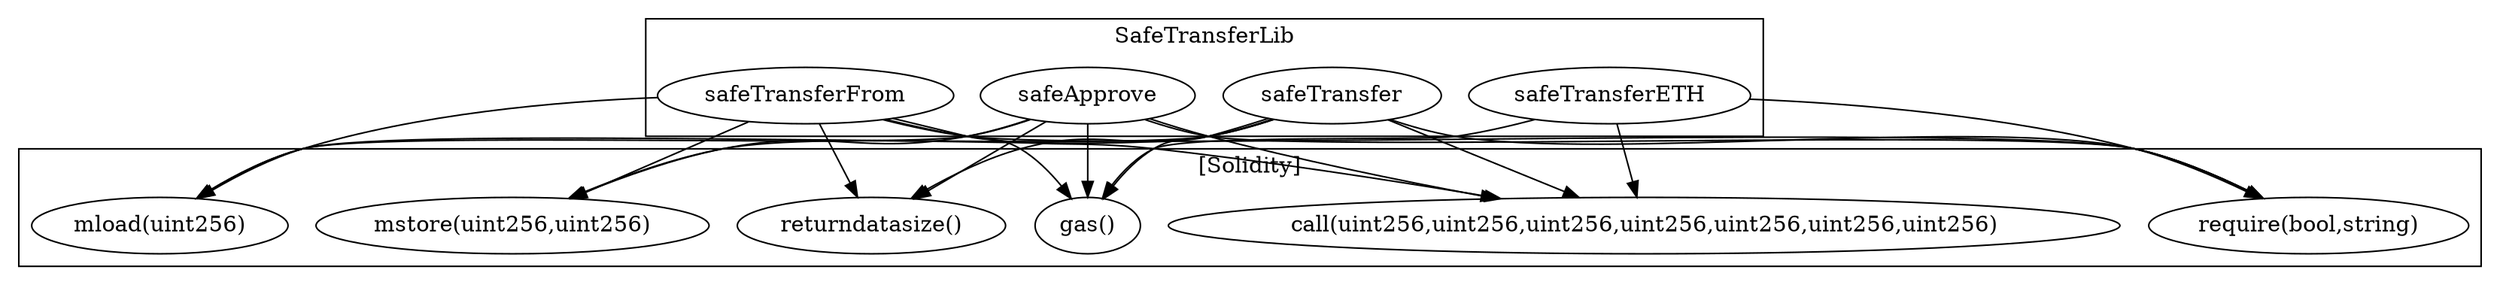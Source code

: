 strict digraph {
subgraph cluster_25186_SafeTransferLib {
label = "SafeTransferLib"
"25186_safeTransfer" [label="safeTransfer"]
"25186_safeTransferETH" [label="safeTransferETH"]
"25186_safeApprove" [label="safeApprove"]
"25186_safeTransferFrom" [label="safeTransferFrom"]
}subgraph cluster_solidity {
label = "[Solidity]"
"mload(uint256)" 
"gas()" 
"mstore(uint256,uint256)" 
"require(bool,string)" 
"returndatasize()" 
"call(uint256,uint256,uint256,uint256,uint256,uint256,uint256)" 
"25186_safeApprove" -> "mload(uint256)"
"25186_safeTransferETH" -> "gas()"
"25186_safeTransfer" -> "call(uint256,uint256,uint256,uint256,uint256,uint256,uint256)"
"25186_safeTransferETH" -> "call(uint256,uint256,uint256,uint256,uint256,uint256,uint256)"
"25186_safeTransfer" -> "mstore(uint256,uint256)"
"25186_safeTransfer" -> "mload(uint256)"
"25186_safeTransferFrom" -> "require(bool,string)"
"25186_safeApprove" -> "mstore(uint256,uint256)"
"25186_safeTransferFrom" -> "call(uint256,uint256,uint256,uint256,uint256,uint256,uint256)"
"25186_safeApprove" -> "require(bool,string)"
"25186_safeTransferFrom" -> "gas()"
"25186_safeApprove" -> "gas()"
"25186_safeTransfer" -> "gas()"
"25186_safeTransferFrom" -> "mload(uint256)"
"25186_safeTransferFrom" -> "mstore(uint256,uint256)"
"25186_safeTransfer" -> "returndatasize()"
"25186_safeTransfer" -> "require(bool,string)"
"25186_safeTransferFrom" -> "returndatasize()"
"25186_safeTransferETH" -> "require(bool,string)"
"25186_safeApprove" -> "returndatasize()"
"25186_safeApprove" -> "call(uint256,uint256,uint256,uint256,uint256,uint256,uint256)"
}
}